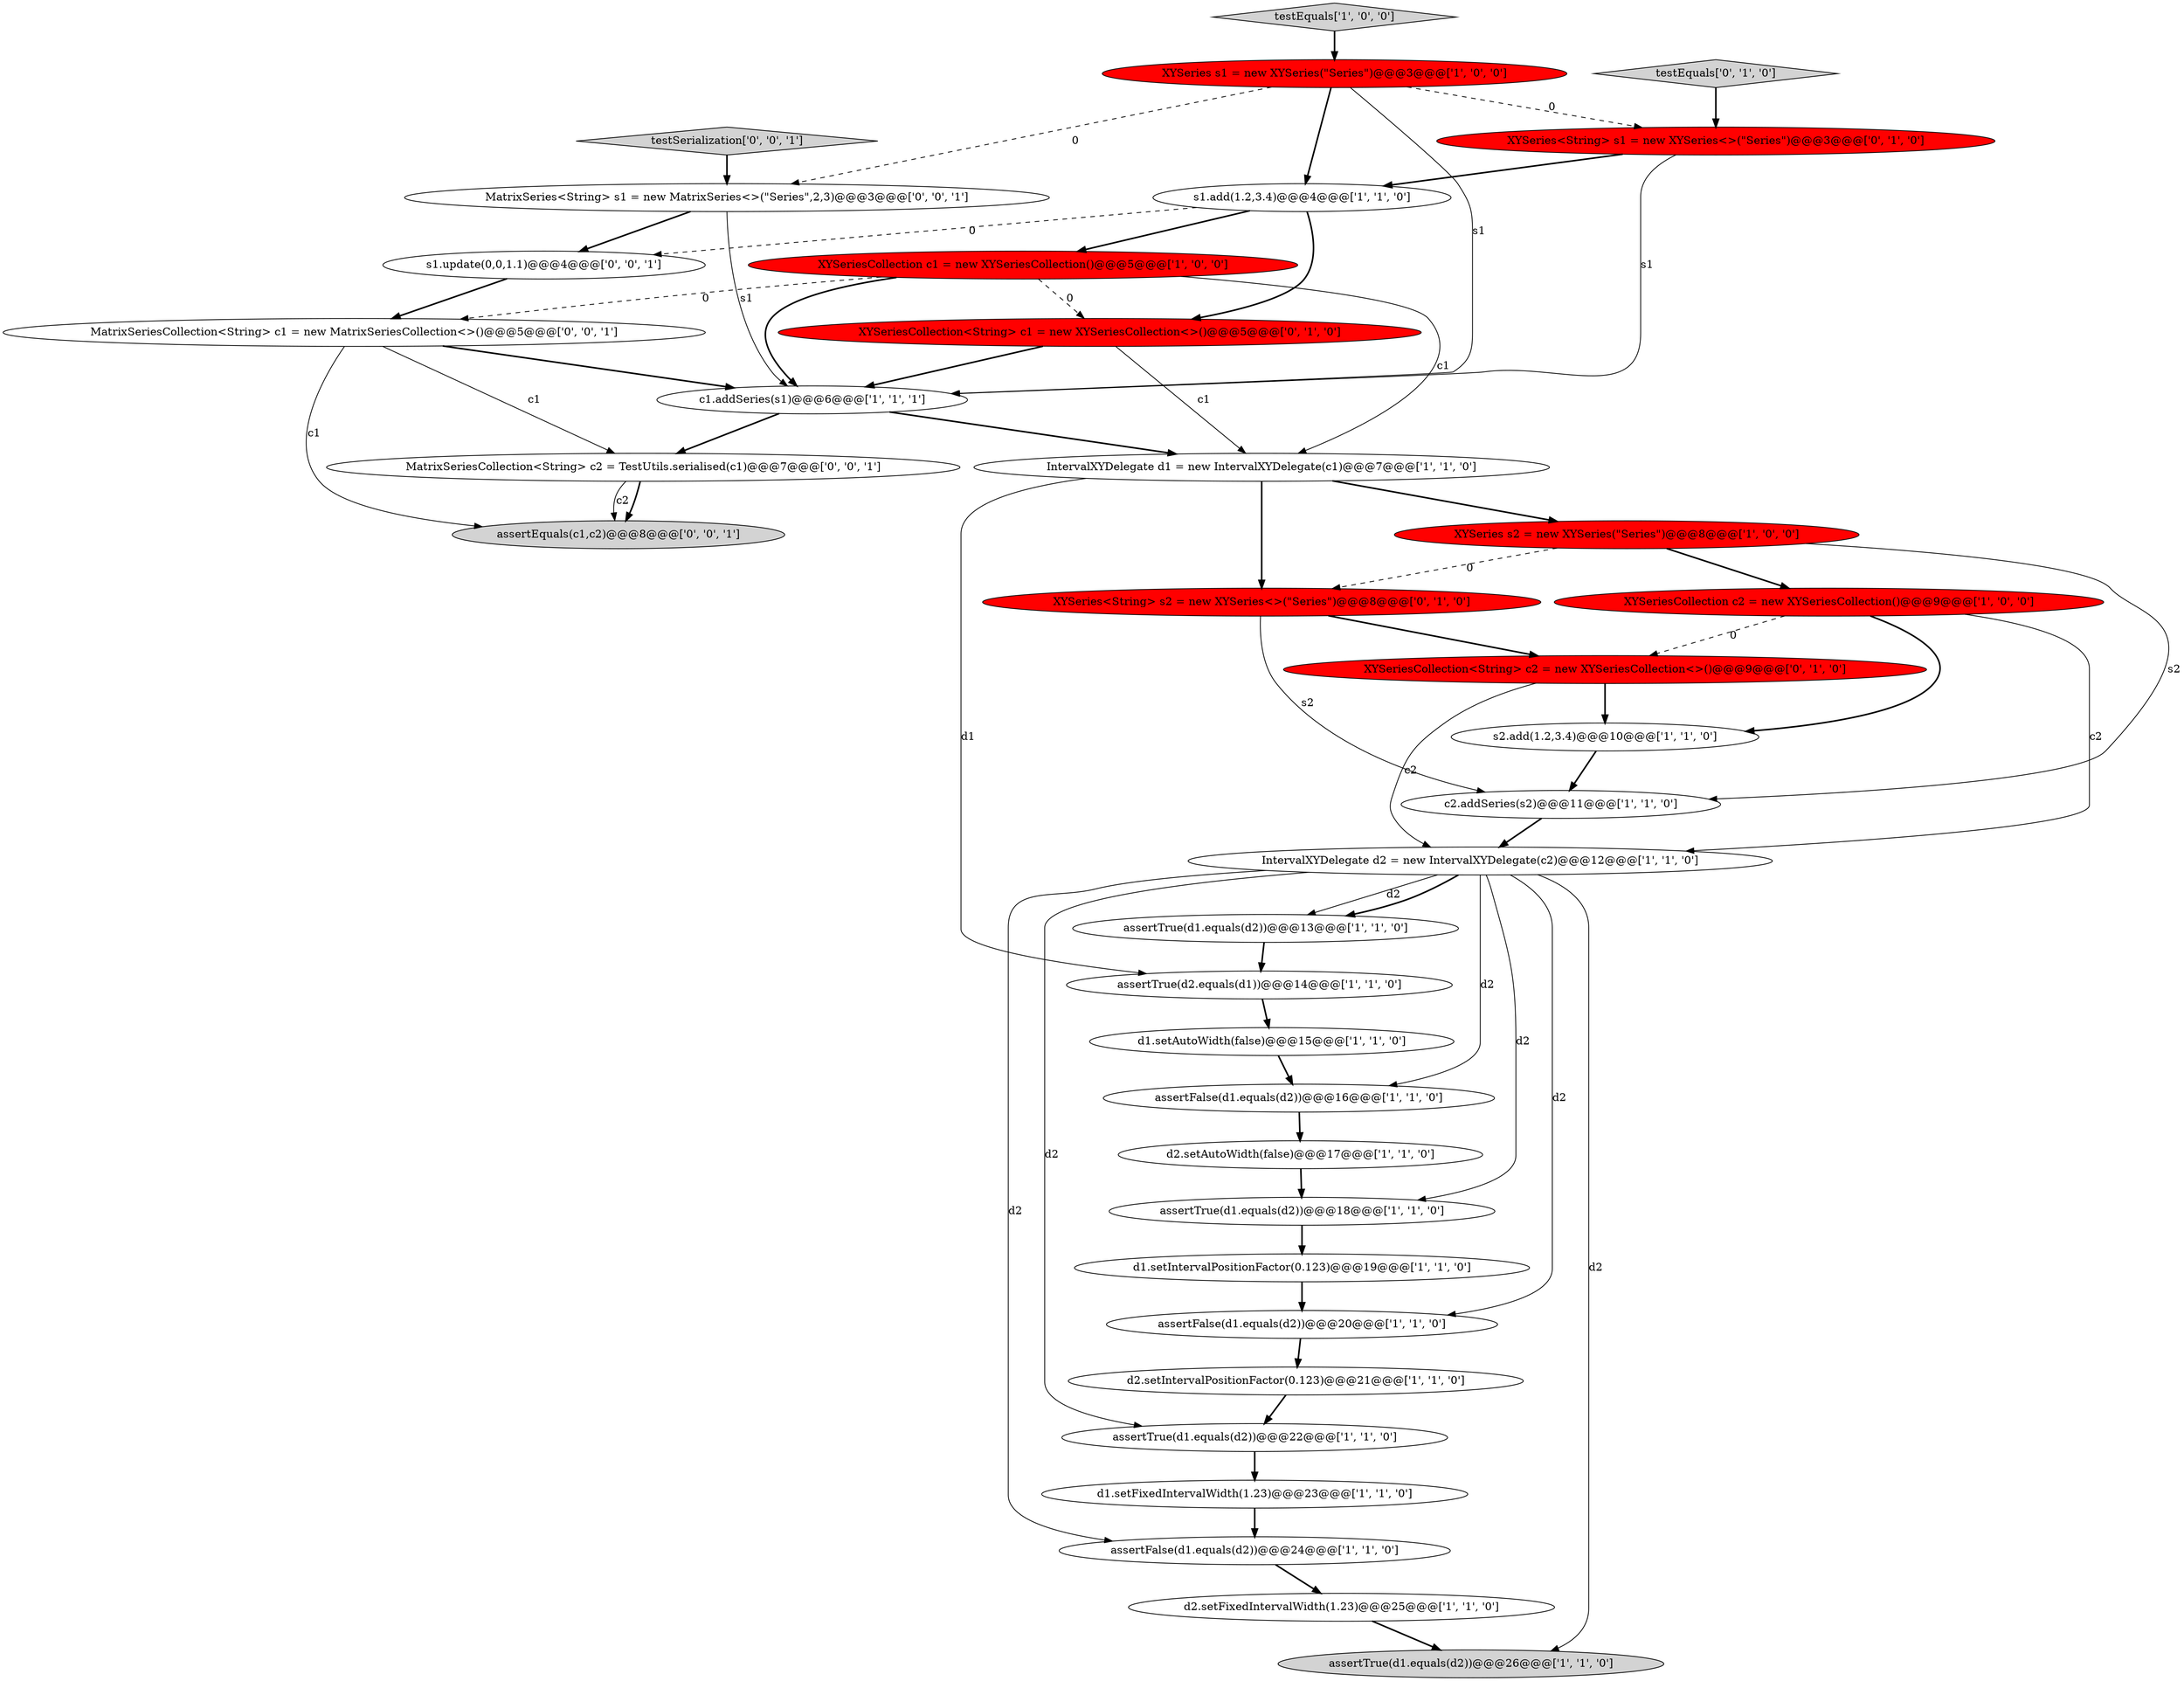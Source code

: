 digraph {
16 [style = filled, label = "testEquals['1', '0', '0']", fillcolor = lightgray, shape = diamond image = "AAA0AAABBB1BBB"];
14 [style = filled, label = "XYSeriesCollection c2 = new XYSeriesCollection()@@@9@@@['1', '0', '0']", fillcolor = red, shape = ellipse image = "AAA1AAABBB1BBB"];
24 [style = filled, label = "assertTrue(d1.equals(d2))@@@22@@@['1', '1', '0']", fillcolor = white, shape = ellipse image = "AAA0AAABBB1BBB"];
8 [style = filled, label = "assertFalse(d1.equals(d2))@@@24@@@['1', '1', '0']", fillcolor = white, shape = ellipse image = "AAA0AAABBB1BBB"];
5 [style = filled, label = "d2.setAutoWidth(false)@@@17@@@['1', '1', '0']", fillcolor = white, shape = ellipse image = "AAA0AAABBB1BBB"];
27 [style = filled, label = "XYSeries<String> s2 = new XYSeries<>(\"Series\")@@@8@@@['0', '1', '0']", fillcolor = red, shape = ellipse image = "AAA1AAABBB2BBB"];
30 [style = filled, label = "MatrixSeriesCollection<String> c2 = TestUtils.serialised(c1)@@@7@@@['0', '0', '1']", fillcolor = white, shape = ellipse image = "AAA0AAABBB3BBB"];
3 [style = filled, label = "assertTrue(d2.equals(d1))@@@14@@@['1', '1', '0']", fillcolor = white, shape = ellipse image = "AAA0AAABBB1BBB"];
1 [style = filled, label = "assertFalse(d1.equals(d2))@@@20@@@['1', '1', '0']", fillcolor = white, shape = ellipse image = "AAA0AAABBB1BBB"];
23 [style = filled, label = "XYSeries s1 = new XYSeries(\"Series\")@@@3@@@['1', '0', '0']", fillcolor = red, shape = ellipse image = "AAA1AAABBB1BBB"];
26 [style = filled, label = "XYSeries<String> s1 = new XYSeries<>(\"Series\")@@@3@@@['0', '1', '0']", fillcolor = red, shape = ellipse image = "AAA1AAABBB2BBB"];
31 [style = filled, label = "assertEquals(c1,c2)@@@8@@@['0', '0', '1']", fillcolor = lightgray, shape = ellipse image = "AAA0AAABBB3BBB"];
34 [style = filled, label = "testSerialization['0', '0', '1']", fillcolor = lightgray, shape = diamond image = "AAA0AAABBB3BBB"];
21 [style = filled, label = "d1.setIntervalPositionFactor(0.123)@@@19@@@['1', '1', '0']", fillcolor = white, shape = ellipse image = "AAA0AAABBB1BBB"];
4 [style = filled, label = "assertFalse(d1.equals(d2))@@@16@@@['1', '1', '0']", fillcolor = white, shape = ellipse image = "AAA0AAABBB1BBB"];
7 [style = filled, label = "c2.addSeries(s2)@@@11@@@['1', '1', '0']", fillcolor = white, shape = ellipse image = "AAA0AAABBB1BBB"];
19 [style = filled, label = "s1.add(1.2,3.4)@@@4@@@['1', '1', '0']", fillcolor = white, shape = ellipse image = "AAA0AAABBB1BBB"];
2 [style = filled, label = "d2.setFixedIntervalWidth(1.23)@@@25@@@['1', '1', '0']", fillcolor = white, shape = ellipse image = "AAA0AAABBB1BBB"];
18 [style = filled, label = "s2.add(1.2,3.4)@@@10@@@['1', '1', '0']", fillcolor = white, shape = ellipse image = "AAA0AAABBB1BBB"];
12 [style = filled, label = "c1.addSeries(s1)@@@6@@@['1', '1', '1']", fillcolor = white, shape = ellipse image = "AAA0AAABBB1BBB"];
29 [style = filled, label = "XYSeriesCollection<String> c1 = new XYSeriesCollection<>()@@@5@@@['0', '1', '0']", fillcolor = red, shape = ellipse image = "AAA1AAABBB2BBB"];
28 [style = filled, label = "testEquals['0', '1', '0']", fillcolor = lightgray, shape = diamond image = "AAA0AAABBB2BBB"];
6 [style = filled, label = "d1.setAutoWidth(false)@@@15@@@['1', '1', '0']", fillcolor = white, shape = ellipse image = "AAA0AAABBB1BBB"];
32 [style = filled, label = "s1.update(0,0,1.1)@@@4@@@['0', '0', '1']", fillcolor = white, shape = ellipse image = "AAA0AAABBB3BBB"];
22 [style = filled, label = "assertTrue(d1.equals(d2))@@@18@@@['1', '1', '0']", fillcolor = white, shape = ellipse image = "AAA0AAABBB1BBB"];
15 [style = filled, label = "assertTrue(d1.equals(d2))@@@26@@@['1', '1', '0']", fillcolor = lightgray, shape = ellipse image = "AAA0AAABBB1BBB"];
9 [style = filled, label = "d2.setIntervalPositionFactor(0.123)@@@21@@@['1', '1', '0']", fillcolor = white, shape = ellipse image = "AAA0AAABBB1BBB"];
33 [style = filled, label = "MatrixSeriesCollection<String> c1 = new MatrixSeriesCollection<>()@@@5@@@['0', '0', '1']", fillcolor = white, shape = ellipse image = "AAA0AAABBB3BBB"];
13 [style = filled, label = "IntervalXYDelegate d1 = new IntervalXYDelegate(c1)@@@7@@@['1', '1', '0']", fillcolor = white, shape = ellipse image = "AAA0AAABBB1BBB"];
35 [style = filled, label = "MatrixSeries<String> s1 = new MatrixSeries<>(\"Series\",2,3)@@@3@@@['0', '0', '1']", fillcolor = white, shape = ellipse image = "AAA0AAABBB3BBB"];
17 [style = filled, label = "IntervalXYDelegate d2 = new IntervalXYDelegate(c2)@@@12@@@['1', '1', '0']", fillcolor = white, shape = ellipse image = "AAA0AAABBB1BBB"];
0 [style = filled, label = "XYSeries s2 = new XYSeries(\"Series\")@@@8@@@['1', '0', '0']", fillcolor = red, shape = ellipse image = "AAA1AAABBB1BBB"];
25 [style = filled, label = "XYSeriesCollection<String> c2 = new XYSeriesCollection<>()@@@9@@@['0', '1', '0']", fillcolor = red, shape = ellipse image = "AAA1AAABBB2BBB"];
10 [style = filled, label = "d1.setFixedIntervalWidth(1.23)@@@23@@@['1', '1', '0']", fillcolor = white, shape = ellipse image = "AAA0AAABBB1BBB"];
11 [style = filled, label = "XYSeriesCollection c1 = new XYSeriesCollection()@@@5@@@['1', '0', '0']", fillcolor = red, shape = ellipse image = "AAA1AAABBB1BBB"];
20 [style = filled, label = "assertTrue(d1.equals(d2))@@@13@@@['1', '1', '0']", fillcolor = white, shape = ellipse image = "AAA0AAABBB1BBB"];
24->10 [style = bold, label=""];
17->4 [style = solid, label="d2"];
7->17 [style = bold, label=""];
23->35 [style = dashed, label="0"];
11->13 [style = solid, label="c1"];
35->12 [style = solid, label="s1"];
14->25 [style = dashed, label="0"];
11->33 [style = dashed, label="0"];
19->29 [style = bold, label=""];
17->20 [style = solid, label="d2"];
25->18 [style = bold, label=""];
22->21 [style = bold, label=""];
17->1 [style = solid, label="d2"];
11->29 [style = dashed, label="0"];
35->32 [style = bold, label=""];
3->6 [style = bold, label=""];
28->26 [style = bold, label=""];
19->11 [style = bold, label=""];
11->12 [style = bold, label=""];
12->30 [style = bold, label=""];
20->3 [style = bold, label=""];
0->27 [style = dashed, label="0"];
16->23 [style = bold, label=""];
33->12 [style = bold, label=""];
23->26 [style = dashed, label="0"];
26->19 [style = bold, label=""];
13->3 [style = solid, label="d1"];
29->13 [style = solid, label="c1"];
32->33 [style = bold, label=""];
1->9 [style = bold, label=""];
33->31 [style = solid, label="c1"];
12->13 [style = bold, label=""];
6->4 [style = bold, label=""];
25->17 [style = solid, label="c2"];
0->14 [style = bold, label=""];
29->12 [style = bold, label=""];
13->27 [style = bold, label=""];
10->8 [style = bold, label=""];
8->2 [style = bold, label=""];
17->15 [style = solid, label="d2"];
30->31 [style = bold, label=""];
14->17 [style = solid, label="c2"];
23->19 [style = bold, label=""];
27->7 [style = solid, label="s2"];
21->1 [style = bold, label=""];
2->15 [style = bold, label=""];
17->22 [style = solid, label="d2"];
14->18 [style = bold, label=""];
30->31 [style = solid, label="c2"];
34->35 [style = bold, label=""];
17->8 [style = solid, label="d2"];
23->12 [style = solid, label="s1"];
19->32 [style = dashed, label="0"];
18->7 [style = bold, label=""];
0->7 [style = solid, label="s2"];
5->22 [style = bold, label=""];
33->30 [style = solid, label="c1"];
4->5 [style = bold, label=""];
27->25 [style = bold, label=""];
9->24 [style = bold, label=""];
26->12 [style = solid, label="s1"];
17->24 [style = solid, label="d2"];
13->0 [style = bold, label=""];
17->20 [style = bold, label=""];
}
